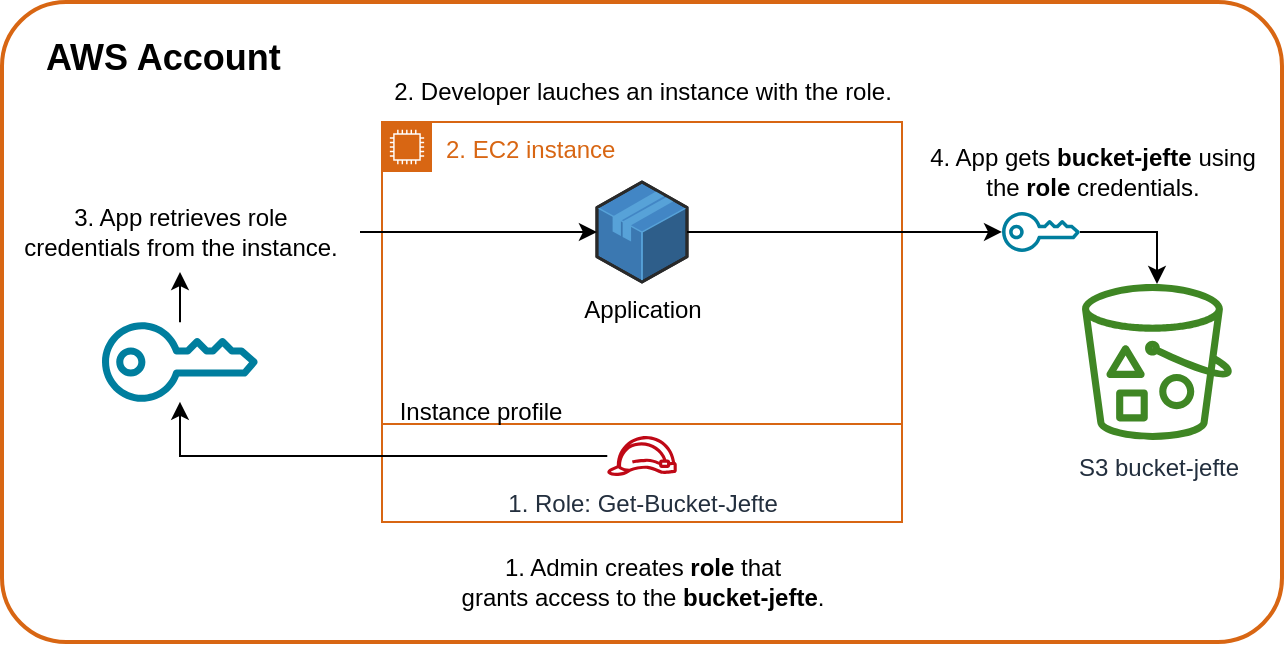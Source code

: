 <mxfile version="21.2.8" type="device">
  <diagram name="Page-1" id="6TUWxLMRrrh3bwpQY3n-">
    <mxGraphModel dx="660" dy="704" grid="1" gridSize="10" guides="1" tooltips="1" connect="1" arrows="1" fold="1" page="1" pageScale="1" pageWidth="850" pageHeight="1100" math="0" shadow="0">
      <root>
        <mxCell id="0" />
        <mxCell id="1" parent="0" />
        <mxCell id="ZcDz3BlvymfypT8Ua1h_-6" value="AWS Account" style="rounded=1;arcSize=10;dashed=0;fillColor=none;gradientColor=none;strokeWidth=2;verticalAlign=top;align=left;spacingLeft=20;spacingTop=10;strokeColor=#d86613;fontStyle=1;fontSize=18;" vertex="1" parent="1">
          <mxGeometry x="90" y="280" width="640" height="320" as="geometry" />
        </mxCell>
        <mxCell id="ZcDz3BlvymfypT8Ua1h_-10" value="2. EC2 instance" style="points=[[0,0],[0.25,0],[0.5,0],[0.75,0],[1,0],[1,0.25],[1,0.5],[1,0.75],[1,1],[0.75,1],[0.5,1],[0.25,1],[0,1],[0,0.75],[0,0.5],[0,0.25]];outlineConnect=0;gradientColor=none;html=1;whiteSpace=wrap;fontSize=12;fontStyle=0;container=1;pointerEvents=0;collapsible=0;recursiveResize=0;shape=mxgraph.aws4.group;grIcon=mxgraph.aws4.group_ec2_instance_contents;strokeColor=#D86613;fillColor=none;verticalAlign=top;align=left;spacingLeft=30;fontColor=#D86613;dashed=0;" vertex="1" parent="1">
          <mxGeometry x="280" y="340" width="260" height="200" as="geometry" />
        </mxCell>
        <mxCell id="ZcDz3BlvymfypT8Ua1h_-16" value="1. Role: Get-Bucket-Jefte" style="sketch=0;outlineConnect=0;fontColor=#232F3E;gradientColor=none;fillColor=#BF0816;strokeColor=none;dashed=0;verticalLabelPosition=bottom;verticalAlign=top;align=center;html=1;fontSize=12;fontStyle=0;aspect=fixed;pointerEvents=1;shape=mxgraph.aws4.role;" vertex="1" parent="ZcDz3BlvymfypT8Ua1h_-10">
          <mxGeometry x="112.28" y="157" width="35.45" height="20" as="geometry" />
        </mxCell>
        <mxCell id="ZcDz3BlvymfypT8Ua1h_-12" value="Application" style="verticalLabelPosition=bottom;html=1;verticalAlign=top;strokeWidth=1;align=center;outlineConnect=0;dashed=0;outlineConnect=0;shape=mxgraph.aws3d.application;fillColor=#4286c5;strokeColor=#57A2D8;aspect=fixed;" vertex="1" parent="ZcDz3BlvymfypT8Ua1h_-10">
          <mxGeometry x="107.46" y="30" width="45.06" height="50" as="geometry" />
        </mxCell>
        <mxCell id="ZcDz3BlvymfypT8Ua1h_-14" value="" style="endArrow=none;html=1;rounded=0;strokeColor=#d86613;strokeWidth=1;" edge="1" parent="1">
          <mxGeometry width="50" height="50" relative="1" as="geometry">
            <mxPoint x="280" y="491" as="sourcePoint" />
            <mxPoint x="540" y="491" as="targetPoint" />
          </mxGeometry>
        </mxCell>
        <mxCell id="ZcDz3BlvymfypT8Ua1h_-15" value="Instance profile" style="text;html=1;align=center;verticalAlign=middle;resizable=0;points=[];autosize=1;strokeColor=none;fillColor=none;" vertex="1" parent="1">
          <mxGeometry x="279" y="470" width="100" height="30" as="geometry" />
        </mxCell>
        <mxCell id="ZcDz3BlvymfypT8Ua1h_-17" value="1. Admin creates &lt;b&gt;role &lt;/b&gt;that &lt;br&gt;grants access to the &lt;b&gt;bucket-jefte&lt;/b&gt;." style="text;html=1;align=center;verticalAlign=middle;resizable=0;points=[];autosize=1;strokeColor=none;fillColor=none;" vertex="1" parent="1">
          <mxGeometry x="310" y="550" width="200" height="40" as="geometry" />
        </mxCell>
        <mxCell id="ZcDz3BlvymfypT8Ua1h_-20" value="2. Developer lauches an instance with the role." style="text;html=1;align=center;verticalAlign=middle;resizable=0;points=[];autosize=1;strokeColor=none;fillColor=none;" vertex="1" parent="1">
          <mxGeometry x="275" y="310" width="270" height="30" as="geometry" />
        </mxCell>
        <mxCell id="ZcDz3BlvymfypT8Ua1h_-26" style="edgeStyle=orthogonalEdgeStyle;rounded=0;orthogonalLoop=1;jettySize=auto;html=1;" edge="1" parent="1" source="ZcDz3BlvymfypT8Ua1h_-21" target="ZcDz3BlvymfypT8Ua1h_-12">
          <mxGeometry relative="1" as="geometry" />
        </mxCell>
        <mxCell id="ZcDz3BlvymfypT8Ua1h_-21" value="3. App retrieves role&lt;br&gt;credentials from the instance." style="text;html=1;align=center;verticalAlign=middle;resizable=0;points=[];autosize=1;strokeColor=none;fillColor=none;" vertex="1" parent="1">
          <mxGeometry x="89" y="375" width="180" height="40" as="geometry" />
        </mxCell>
        <mxCell id="ZcDz3BlvymfypT8Ua1h_-25" style="edgeStyle=orthogonalEdgeStyle;rounded=0;orthogonalLoop=1;jettySize=auto;html=1;" edge="1" parent="1" source="ZcDz3BlvymfypT8Ua1h_-23" target="ZcDz3BlvymfypT8Ua1h_-21">
          <mxGeometry relative="1" as="geometry" />
        </mxCell>
        <mxCell id="ZcDz3BlvymfypT8Ua1h_-23" value="" style="sketch=0;outlineConnect=0;fontColor=#232F3E;gradientColor=none;fillColor=#007e9e;strokeColor=none;dashed=0;verticalLabelPosition=bottom;verticalAlign=top;align=center;html=1;fontSize=12;fontStyle=0;aspect=fixed;pointerEvents=1;shape=mxgraph.aws4.addon;" vertex="1" parent="1">
          <mxGeometry x="140" y="440" width="78" height="40" as="geometry" />
        </mxCell>
        <mxCell id="ZcDz3BlvymfypT8Ua1h_-24" style="edgeStyle=orthogonalEdgeStyle;rounded=0;orthogonalLoop=1;jettySize=auto;html=1;" edge="1" parent="1" source="ZcDz3BlvymfypT8Ua1h_-16" target="ZcDz3BlvymfypT8Ua1h_-23">
          <mxGeometry relative="1" as="geometry">
            <Array as="points">
              <mxPoint x="179" y="507" />
            </Array>
          </mxGeometry>
        </mxCell>
        <mxCell id="ZcDz3BlvymfypT8Ua1h_-27" value="S3 bucket-jefte" style="sketch=0;outlineConnect=0;fontColor=#232F3E;gradientColor=none;fillColor=#3F8624;strokeColor=none;dashed=0;verticalLabelPosition=bottom;verticalAlign=top;align=center;html=1;fontSize=12;fontStyle=0;aspect=fixed;pointerEvents=1;shape=mxgraph.aws4.bucket_with_objects;" vertex="1" parent="1">
          <mxGeometry x="630" y="421" width="75" height="78" as="geometry" />
        </mxCell>
        <mxCell id="ZcDz3BlvymfypT8Ua1h_-29" value="4. App gets &lt;b&gt;bucket-jefte&lt;/b&gt; using&lt;br&gt;the &lt;b&gt;role &lt;/b&gt;credentials." style="text;html=1;align=center;verticalAlign=middle;resizable=0;points=[];autosize=1;strokeColor=none;fillColor=none;" vertex="1" parent="1">
          <mxGeometry x="540" y="345" width="190" height="40" as="geometry" />
        </mxCell>
        <mxCell id="ZcDz3BlvymfypT8Ua1h_-34" style="edgeStyle=orthogonalEdgeStyle;rounded=0;orthogonalLoop=1;jettySize=auto;html=1;" edge="1" parent="1" source="ZcDz3BlvymfypT8Ua1h_-30" target="ZcDz3BlvymfypT8Ua1h_-27">
          <mxGeometry relative="1" as="geometry" />
        </mxCell>
        <mxCell id="ZcDz3BlvymfypT8Ua1h_-30" value="" style="sketch=0;outlineConnect=0;fontColor=#232F3E;gradientColor=none;fillColor=#007e9e;strokeColor=none;dashed=0;verticalLabelPosition=bottom;verticalAlign=top;align=center;html=1;fontSize=12;fontStyle=0;aspect=fixed;pointerEvents=1;shape=mxgraph.aws4.addon;" vertex="1" parent="1">
          <mxGeometry x="590" y="385" width="39" height="20" as="geometry" />
        </mxCell>
        <mxCell id="ZcDz3BlvymfypT8Ua1h_-31" style="edgeStyle=orthogonalEdgeStyle;rounded=0;orthogonalLoop=1;jettySize=auto;html=1;" edge="1" parent="1" source="ZcDz3BlvymfypT8Ua1h_-12" target="ZcDz3BlvymfypT8Ua1h_-30">
          <mxGeometry relative="1" as="geometry" />
        </mxCell>
      </root>
    </mxGraphModel>
  </diagram>
</mxfile>
